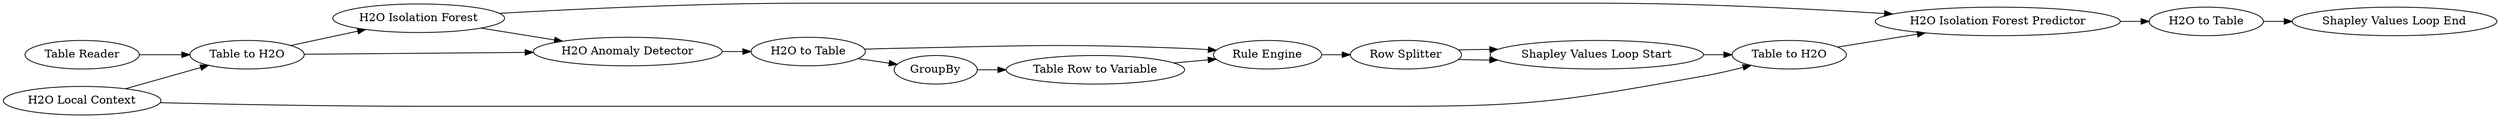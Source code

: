 digraph {
	4 [label="Table to H2O"]
	6 [label="H2O Anomaly Detector"]
	9 [label=GroupBy]
	11 [label="Rule Engine"]
	15 [label="Table Row to Variable"]
	16 [label="H2O Local Context"]
	17 [label="H2O to Table"]
	18 [label="H2O Isolation Forest"]
	21 [label="Table Reader"]
	22 [label="Shapley Values Loop Start"]
	23 [label="Shapley Values Loop End"]
	24 [label="Row Splitter"]
	25 [label="Table to H2O"]
	26 [label="H2O to Table"]
	27 [label="H2O Isolation Forest Predictor"]
	4 -> 6
	4 -> 18
	6 -> 17
	9 -> 15
	11 -> 24
	15 -> 11
	16 -> 25
	16 -> 4
	17 -> 9
	17 -> 11
	18 -> 27
	18 -> 6
	21 -> 4
	22 -> 25
	24 -> 22
	24 -> 22
	25 -> 27
	26 -> 23
	27 -> 26
	rankdir=LR
}
